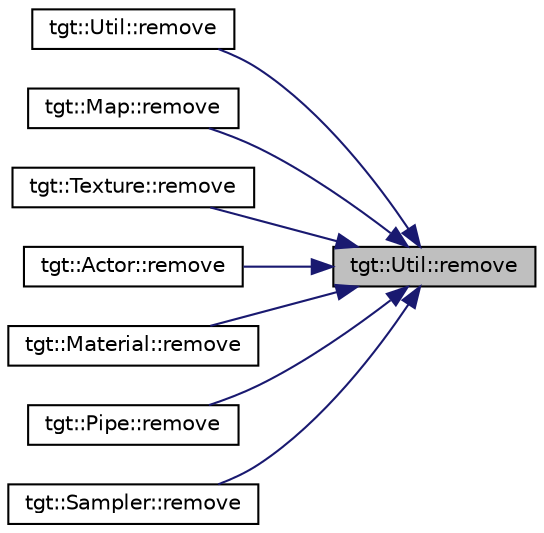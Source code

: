 digraph "tgt::Util::remove"
{
 // LATEX_PDF_SIZE
  edge [fontname="Helvetica",fontsize="10",labelfontname="Helvetica",labelfontsize="10"];
  node [fontname="Helvetica",fontsize="10",shape=record];
  rankdir="RL";
  Node1 [label="tgt::Util::remove",height=0.2,width=0.4,color="black", fillcolor="grey75", style="filled", fontcolor="black",tooltip=" "];
  Node1 -> Node2 [dir="back",color="midnightblue",fontsize="10",style="solid",fontname="Helvetica"];
  Node2 [label="tgt::Util::remove",height=0.2,width=0.4,color="black", fillcolor="white", style="filled",URL="$dd/d64/namespacetgt_1_1_util.html#a8079e6ec38b8a0e6d5593ec4a652b091",tooltip=" "];
  Node1 -> Node3 [dir="back",color="midnightblue",fontsize="10",style="solid",fontname="Helvetica"];
  Node3 [label="tgt::Map::remove",height=0.2,width=0.4,color="black", fillcolor="white", style="filled",URL="$df/ded/namespacetgt_1_1_map.html#adde93f4670248f670a099b3c62ad2329",tooltip=" "];
  Node1 -> Node4 [dir="back",color="midnightblue",fontsize="10",style="solid",fontname="Helvetica"];
  Node4 [label="tgt::Texture::remove",height=0.2,width=0.4,color="black", fillcolor="white", style="filled",URL="$dd/de3/namespacetgt_1_1_texture.html#a95ef9969bed397fadc5cd49349f34dbd",tooltip=" "];
  Node1 -> Node5 [dir="back",color="midnightblue",fontsize="10",style="solid",fontname="Helvetica"];
  Node5 [label="tgt::Actor::remove",height=0.2,width=0.4,color="black", fillcolor="white", style="filled",URL="$df/dd7/namespacetgt_1_1_actor.html#ad78eb0c8eeb21a99b90118fa7511a8af",tooltip=" "];
  Node1 -> Node6 [dir="back",color="midnightblue",fontsize="10",style="solid",fontname="Helvetica"];
  Node6 [label="tgt::Material::remove",height=0.2,width=0.4,color="black", fillcolor="white", style="filled",URL="$dc/db2/namespacetgt_1_1_material.html#afa27dfccdcf974676591ceb3c77b79ce",tooltip=" "];
  Node1 -> Node7 [dir="back",color="midnightblue",fontsize="10",style="solid",fontname="Helvetica"];
  Node7 [label="tgt::Pipe::remove",height=0.2,width=0.4,color="black", fillcolor="white", style="filled",URL="$d0/dd1/namespacetgt_1_1_pipe.html#a81e436a26b78ef45a4a6a48cf796888d",tooltip=" "];
  Node1 -> Node8 [dir="back",color="midnightblue",fontsize="10",style="solid",fontname="Helvetica"];
  Node8 [label="tgt::Sampler::remove",height=0.2,width=0.4,color="black", fillcolor="white", style="filled",URL="$d9/dc0/namespacetgt_1_1_sampler.html#aedeb3204934571f012ebb4aba552a437",tooltip=" "];
}
